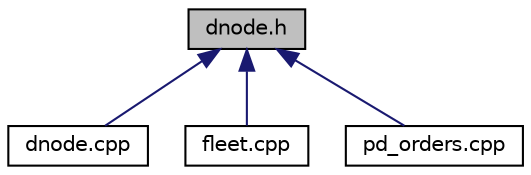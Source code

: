 digraph "dnode.h"
{
  edge [fontname="Helvetica",fontsize="10",labelfontname="Helvetica",labelfontsize="10"];
  node [fontname="Helvetica",fontsize="10",shape=record];
  Node9 [label="dnode.h",height=0.2,width=0.4,color="black", fillcolor="grey75", style="filled", fontcolor="black"];
  Node9 -> Node10 [dir="back",color="midnightblue",fontsize="10",style="solid",fontname="Helvetica"];
  Node10 [label="dnode.cpp",height=0.2,width=0.4,color="black", fillcolor="white", style="filled",URL="$dnode_8cpp.html"];
  Node9 -> Node11 [dir="back",color="midnightblue",fontsize="10",style="solid",fontname="Helvetica"];
  Node11 [label="fleet.cpp",height=0.2,width=0.4,color="black", fillcolor="white", style="filled",URL="$fleet_8cpp.html"];
  Node9 -> Node12 [dir="back",color="midnightblue",fontsize="10",style="solid",fontname="Helvetica"];
  Node12 [label="pd_orders.cpp",height=0.2,width=0.4,color="black", fillcolor="white", style="filled",URL="$pd__orders_8cpp.html"];
}
